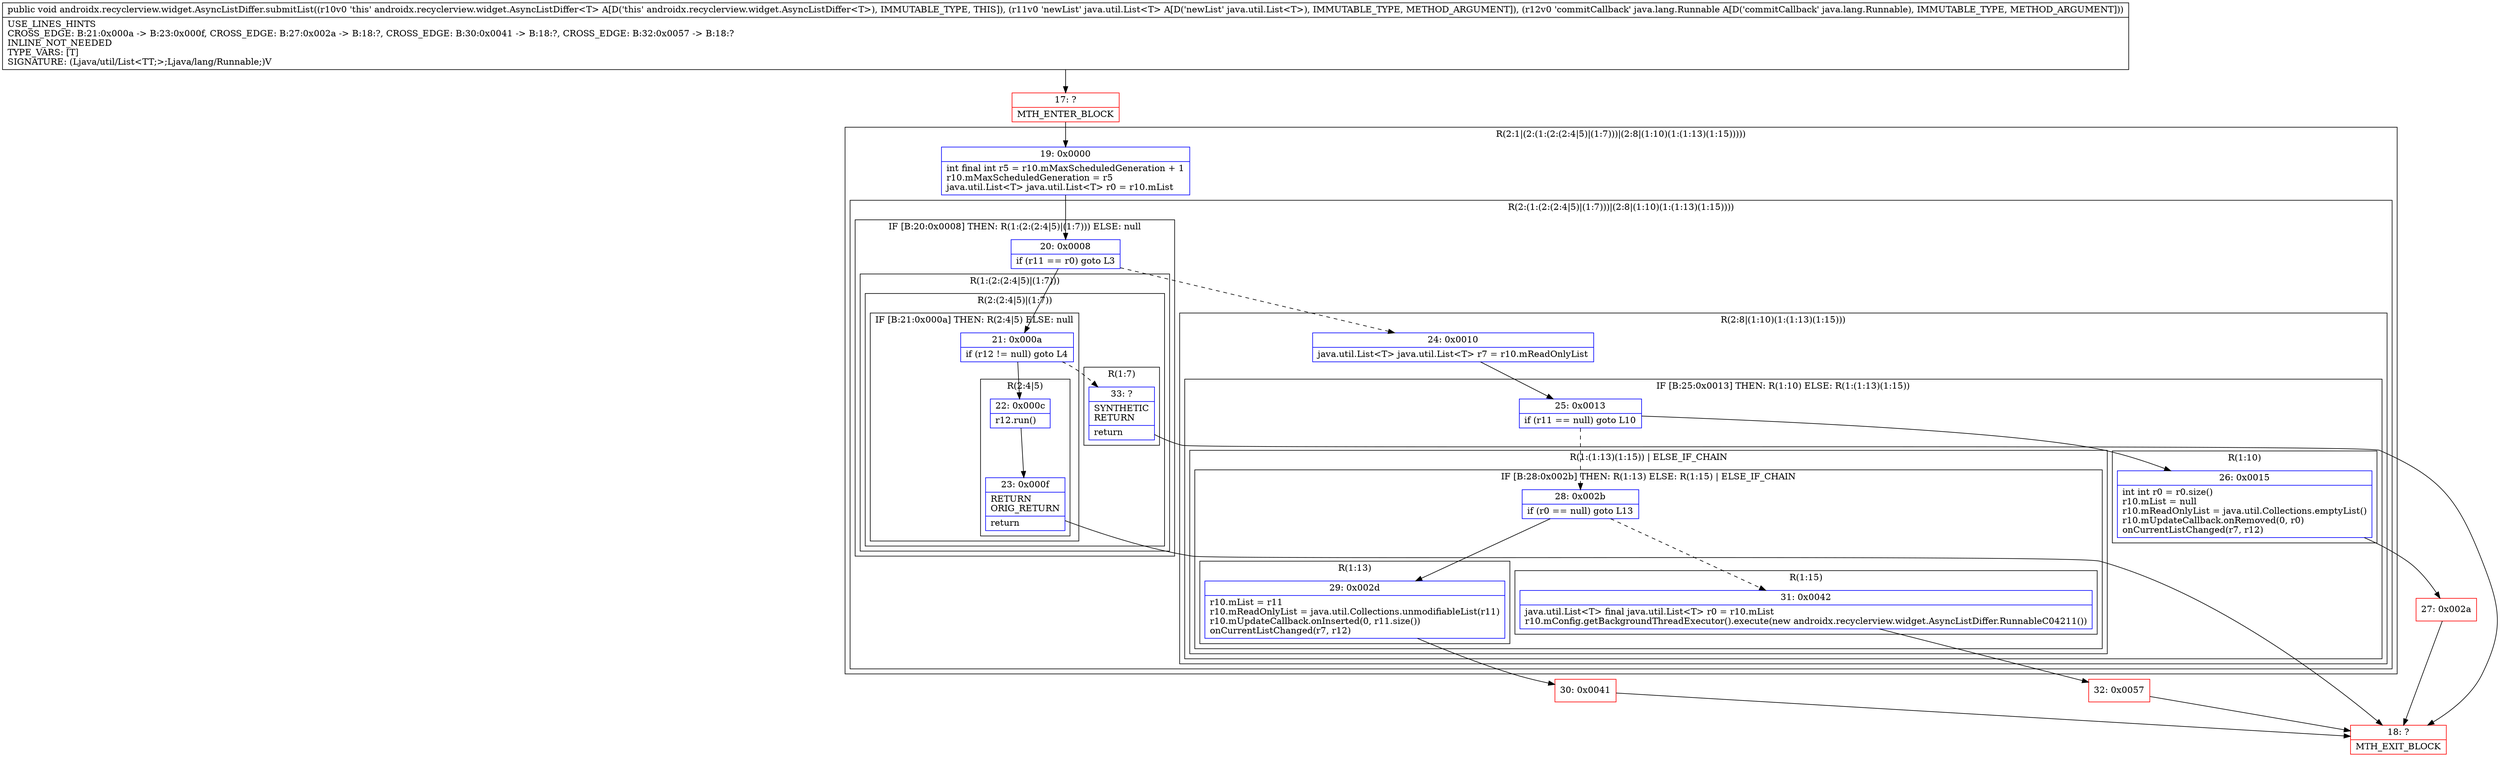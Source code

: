 digraph "CFG forandroidx.recyclerview.widget.AsyncListDiffer.submitList(Ljava\/util\/List;Ljava\/lang\/Runnable;)V" {
subgraph cluster_Region_2024350725 {
label = "R(2:1|(2:(1:(2:(2:4|5)|(1:7)))|(2:8|(1:10)(1:(1:13)(1:15)))))";
node [shape=record,color=blue];
Node_19 [shape=record,label="{19\:\ 0x0000|int final int r5 = r10.mMaxScheduledGeneration + 1\lr10.mMaxScheduledGeneration = r5\ljava.util.List\<T\> java.util.List\<T\> r0 = r10.mList\l}"];
subgraph cluster_Region_783881672 {
label = "R(2:(1:(2:(2:4|5)|(1:7)))|(2:8|(1:10)(1:(1:13)(1:15))))";
node [shape=record,color=blue];
subgraph cluster_IfRegion_216139672 {
label = "IF [B:20:0x0008] THEN: R(1:(2:(2:4|5)|(1:7))) ELSE: null";
node [shape=record,color=blue];
Node_20 [shape=record,label="{20\:\ 0x0008|if (r11 == r0) goto L3\l}"];
subgraph cluster_Region_1602566703 {
label = "R(1:(2:(2:4|5)|(1:7)))";
node [shape=record,color=blue];
subgraph cluster_Region_114554688 {
label = "R(2:(2:4|5)|(1:7))";
node [shape=record,color=blue];
subgraph cluster_IfRegion_1056268863 {
label = "IF [B:21:0x000a] THEN: R(2:4|5) ELSE: null";
node [shape=record,color=blue];
Node_21 [shape=record,label="{21\:\ 0x000a|if (r12 != null) goto L4\l}"];
subgraph cluster_Region_1476671356 {
label = "R(2:4|5)";
node [shape=record,color=blue];
Node_22 [shape=record,label="{22\:\ 0x000c|r12.run()\l}"];
Node_23 [shape=record,label="{23\:\ 0x000f|RETURN\lORIG_RETURN\l|return\l}"];
}
}
subgraph cluster_Region_782641681 {
label = "R(1:7)";
node [shape=record,color=blue];
Node_33 [shape=record,label="{33\:\ ?|SYNTHETIC\lRETURN\l|return\l}"];
}
}
}
}
subgraph cluster_Region_1448141268 {
label = "R(2:8|(1:10)(1:(1:13)(1:15)))";
node [shape=record,color=blue];
Node_24 [shape=record,label="{24\:\ 0x0010|java.util.List\<T\> java.util.List\<T\> r7 = r10.mReadOnlyList\l}"];
subgraph cluster_IfRegion_928424306 {
label = "IF [B:25:0x0013] THEN: R(1:10) ELSE: R(1:(1:13)(1:15))";
node [shape=record,color=blue];
Node_25 [shape=record,label="{25\:\ 0x0013|if (r11 == null) goto L10\l}"];
subgraph cluster_Region_1474488602 {
label = "R(1:10)";
node [shape=record,color=blue];
Node_26 [shape=record,label="{26\:\ 0x0015|int int r0 = r0.size()\lr10.mList = null\lr10.mReadOnlyList = java.util.Collections.emptyList()\lr10.mUpdateCallback.onRemoved(0, r0)\lonCurrentListChanged(r7, r12)\l}"];
}
subgraph cluster_Region_581425469 {
label = "R(1:(1:13)(1:15)) | ELSE_IF_CHAIN\l";
node [shape=record,color=blue];
subgraph cluster_IfRegion_1725593327 {
label = "IF [B:28:0x002b] THEN: R(1:13) ELSE: R(1:15) | ELSE_IF_CHAIN\l";
node [shape=record,color=blue];
Node_28 [shape=record,label="{28\:\ 0x002b|if (r0 == null) goto L13\l}"];
subgraph cluster_Region_1242755649 {
label = "R(1:13)";
node [shape=record,color=blue];
Node_29 [shape=record,label="{29\:\ 0x002d|r10.mList = r11\lr10.mReadOnlyList = java.util.Collections.unmodifiableList(r11)\lr10.mUpdateCallback.onInserted(0, r11.size())\lonCurrentListChanged(r7, r12)\l}"];
}
subgraph cluster_Region_301214145 {
label = "R(1:15)";
node [shape=record,color=blue];
Node_31 [shape=record,label="{31\:\ 0x0042|java.util.List\<T\> final java.util.List\<T\> r0 = r10.mList\lr10.mConfig.getBackgroundThreadExecutor().execute(new androidx.recyclerview.widget.AsyncListDiffer.RunnableC04211())\l}"];
}
}
}
}
}
}
}
Node_17 [shape=record,color=red,label="{17\:\ ?|MTH_ENTER_BLOCK\l}"];
Node_18 [shape=record,color=red,label="{18\:\ ?|MTH_EXIT_BLOCK\l}"];
Node_27 [shape=record,color=red,label="{27\:\ 0x002a}"];
Node_30 [shape=record,color=red,label="{30\:\ 0x0041}"];
Node_32 [shape=record,color=red,label="{32\:\ 0x0057}"];
MethodNode[shape=record,label="{public void androidx.recyclerview.widget.AsyncListDiffer.submitList((r10v0 'this' androidx.recyclerview.widget.AsyncListDiffer\<T\> A[D('this' androidx.recyclerview.widget.AsyncListDiffer\<T\>), IMMUTABLE_TYPE, THIS]), (r11v0 'newList' java.util.List\<T\> A[D('newList' java.util.List\<T\>), IMMUTABLE_TYPE, METHOD_ARGUMENT]), (r12v0 'commitCallback' java.lang.Runnable A[D('commitCallback' java.lang.Runnable), IMMUTABLE_TYPE, METHOD_ARGUMENT]))  | USE_LINES_HINTS\lCROSS_EDGE: B:21:0x000a \-\> B:23:0x000f, CROSS_EDGE: B:27:0x002a \-\> B:18:?, CROSS_EDGE: B:30:0x0041 \-\> B:18:?, CROSS_EDGE: B:32:0x0057 \-\> B:18:?\lINLINE_NOT_NEEDED\lTYPE_VARS: [T]\lSIGNATURE: (Ljava\/util\/List\<TT;\>;Ljava\/lang\/Runnable;)V\l}"];
MethodNode -> Node_17;Node_19 -> Node_20;
Node_20 -> Node_21;
Node_20 -> Node_24[style=dashed];
Node_21 -> Node_22;
Node_21 -> Node_33[style=dashed];
Node_22 -> Node_23;
Node_23 -> Node_18;
Node_33 -> Node_18;
Node_24 -> Node_25;
Node_25 -> Node_26;
Node_25 -> Node_28[style=dashed];
Node_26 -> Node_27;
Node_28 -> Node_29;
Node_28 -> Node_31[style=dashed];
Node_29 -> Node_30;
Node_31 -> Node_32;
Node_17 -> Node_19;
Node_27 -> Node_18;
Node_30 -> Node_18;
Node_32 -> Node_18;
}

